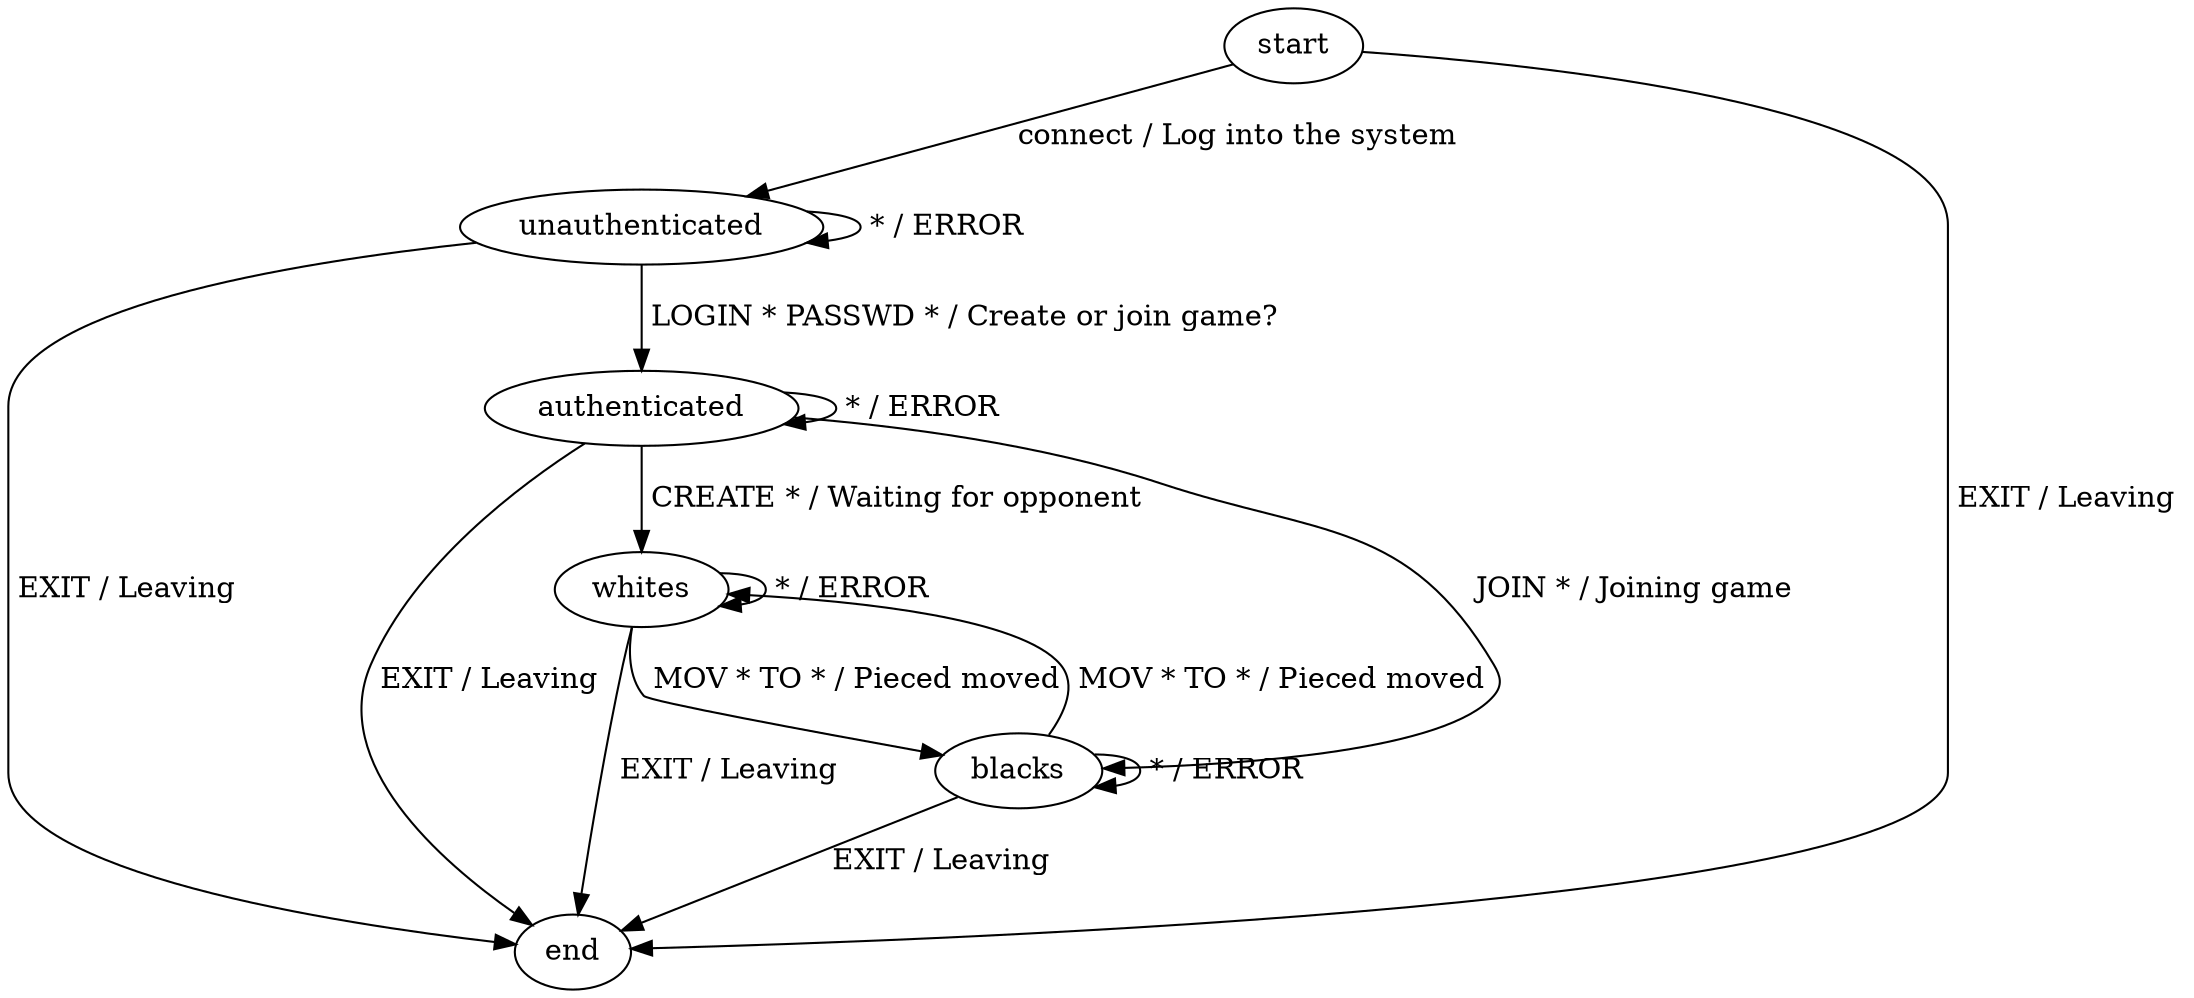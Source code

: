 
digraph States {

	start -> unauthenticated [ label = " connect / Log into the system " ];
	start -> end [ label = " EXIT / Leaving " ];

	unauthenticated -> authenticated [ label = " LOGIN * PASSWD * / Create or join game? " ];
	unauthenticated -> unauthenticated [ label = " * / ERROR " ];
	unauthenticated -> end [ label = " EXIT / Leaving " ];

	authenticated -> whites [ label = " CREATE * / Waiting for opponent " ];
	authenticated -> blacks [ label = " JOIN * / Joining game " ];
	authenticated -> authenticated [ label = " * / ERROR " ];
	authenticated -> end [ label = " EXIT / Leaving " ];

	whites -> blacks [ label = " MOV * TO * / Pieced moved" ];
	whites -> whites [ label = " * / ERROR " ];
	whites -> end [ label = " EXIT / Leaving " ];
	blacks -> whites [ label = " MOV * TO * / Pieced moved" ];
	blacks -> blacks [ label = " * / ERROR " ];
	blacks -> end [ label = " EXIT / Leaving " ];
}